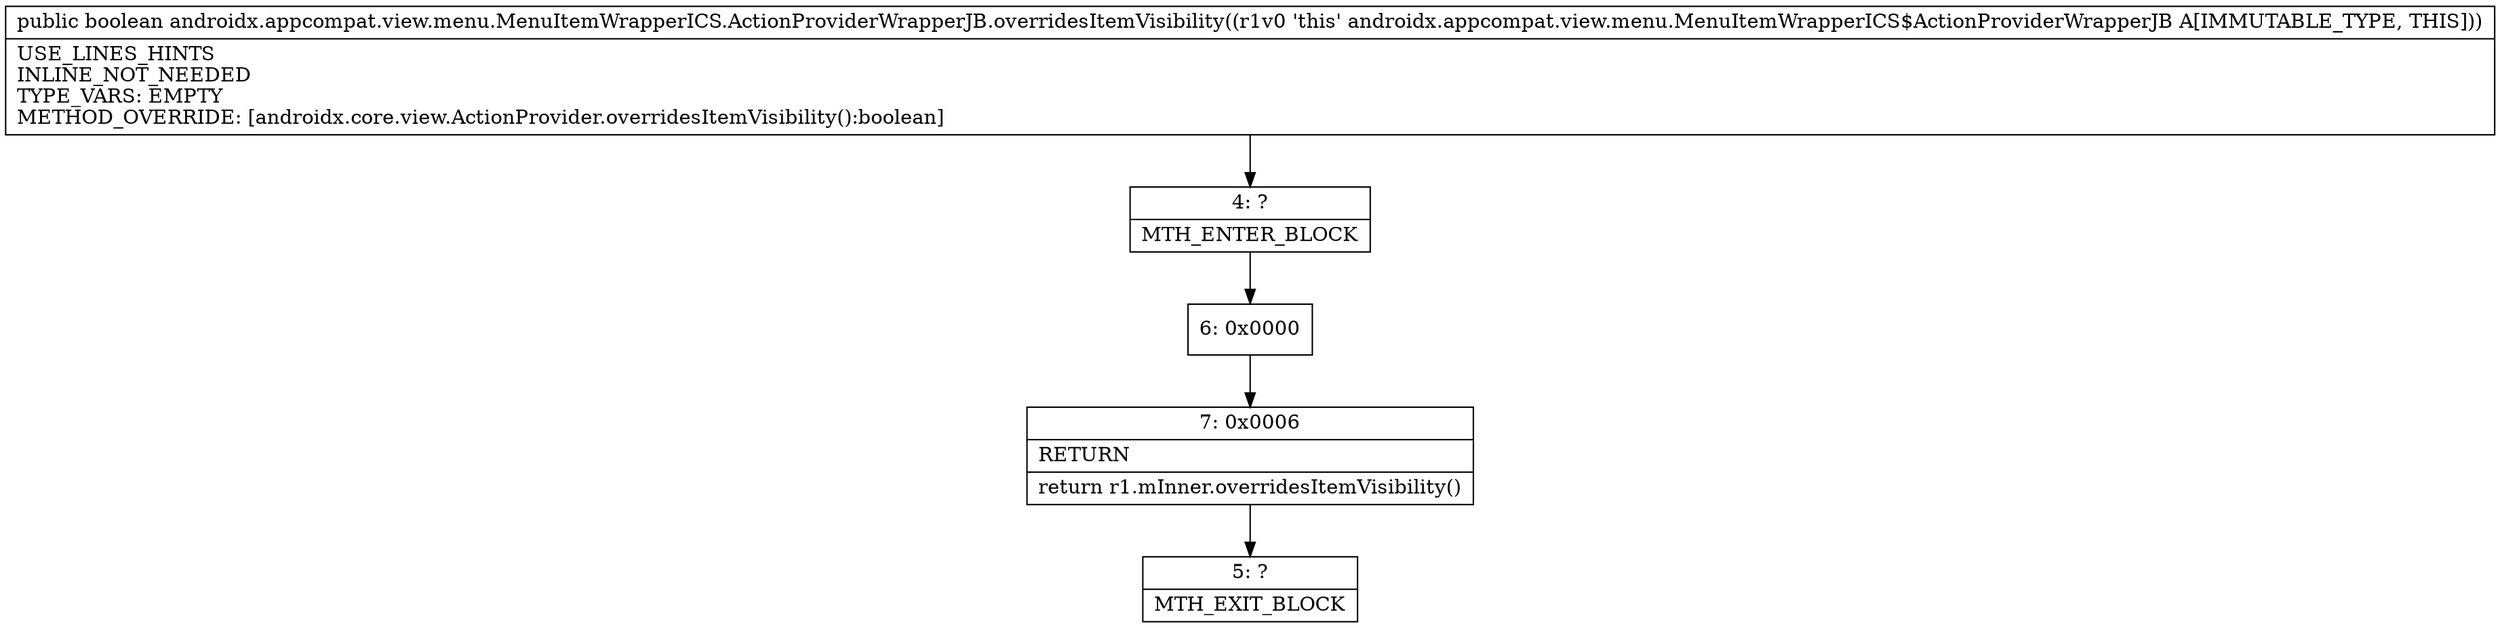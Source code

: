 digraph "CFG forandroidx.appcompat.view.menu.MenuItemWrapperICS.ActionProviderWrapperJB.overridesItemVisibility()Z" {
Node_4 [shape=record,label="{4\:\ ?|MTH_ENTER_BLOCK\l}"];
Node_6 [shape=record,label="{6\:\ 0x0000}"];
Node_7 [shape=record,label="{7\:\ 0x0006|RETURN\l|return r1.mInner.overridesItemVisibility()\l}"];
Node_5 [shape=record,label="{5\:\ ?|MTH_EXIT_BLOCK\l}"];
MethodNode[shape=record,label="{public boolean androidx.appcompat.view.menu.MenuItemWrapperICS.ActionProviderWrapperJB.overridesItemVisibility((r1v0 'this' androidx.appcompat.view.menu.MenuItemWrapperICS$ActionProviderWrapperJB A[IMMUTABLE_TYPE, THIS]))  | USE_LINES_HINTS\lINLINE_NOT_NEEDED\lTYPE_VARS: EMPTY\lMETHOD_OVERRIDE: [androidx.core.view.ActionProvider.overridesItemVisibility():boolean]\l}"];
MethodNode -> Node_4;Node_4 -> Node_6;
Node_6 -> Node_7;
Node_7 -> Node_5;
}

